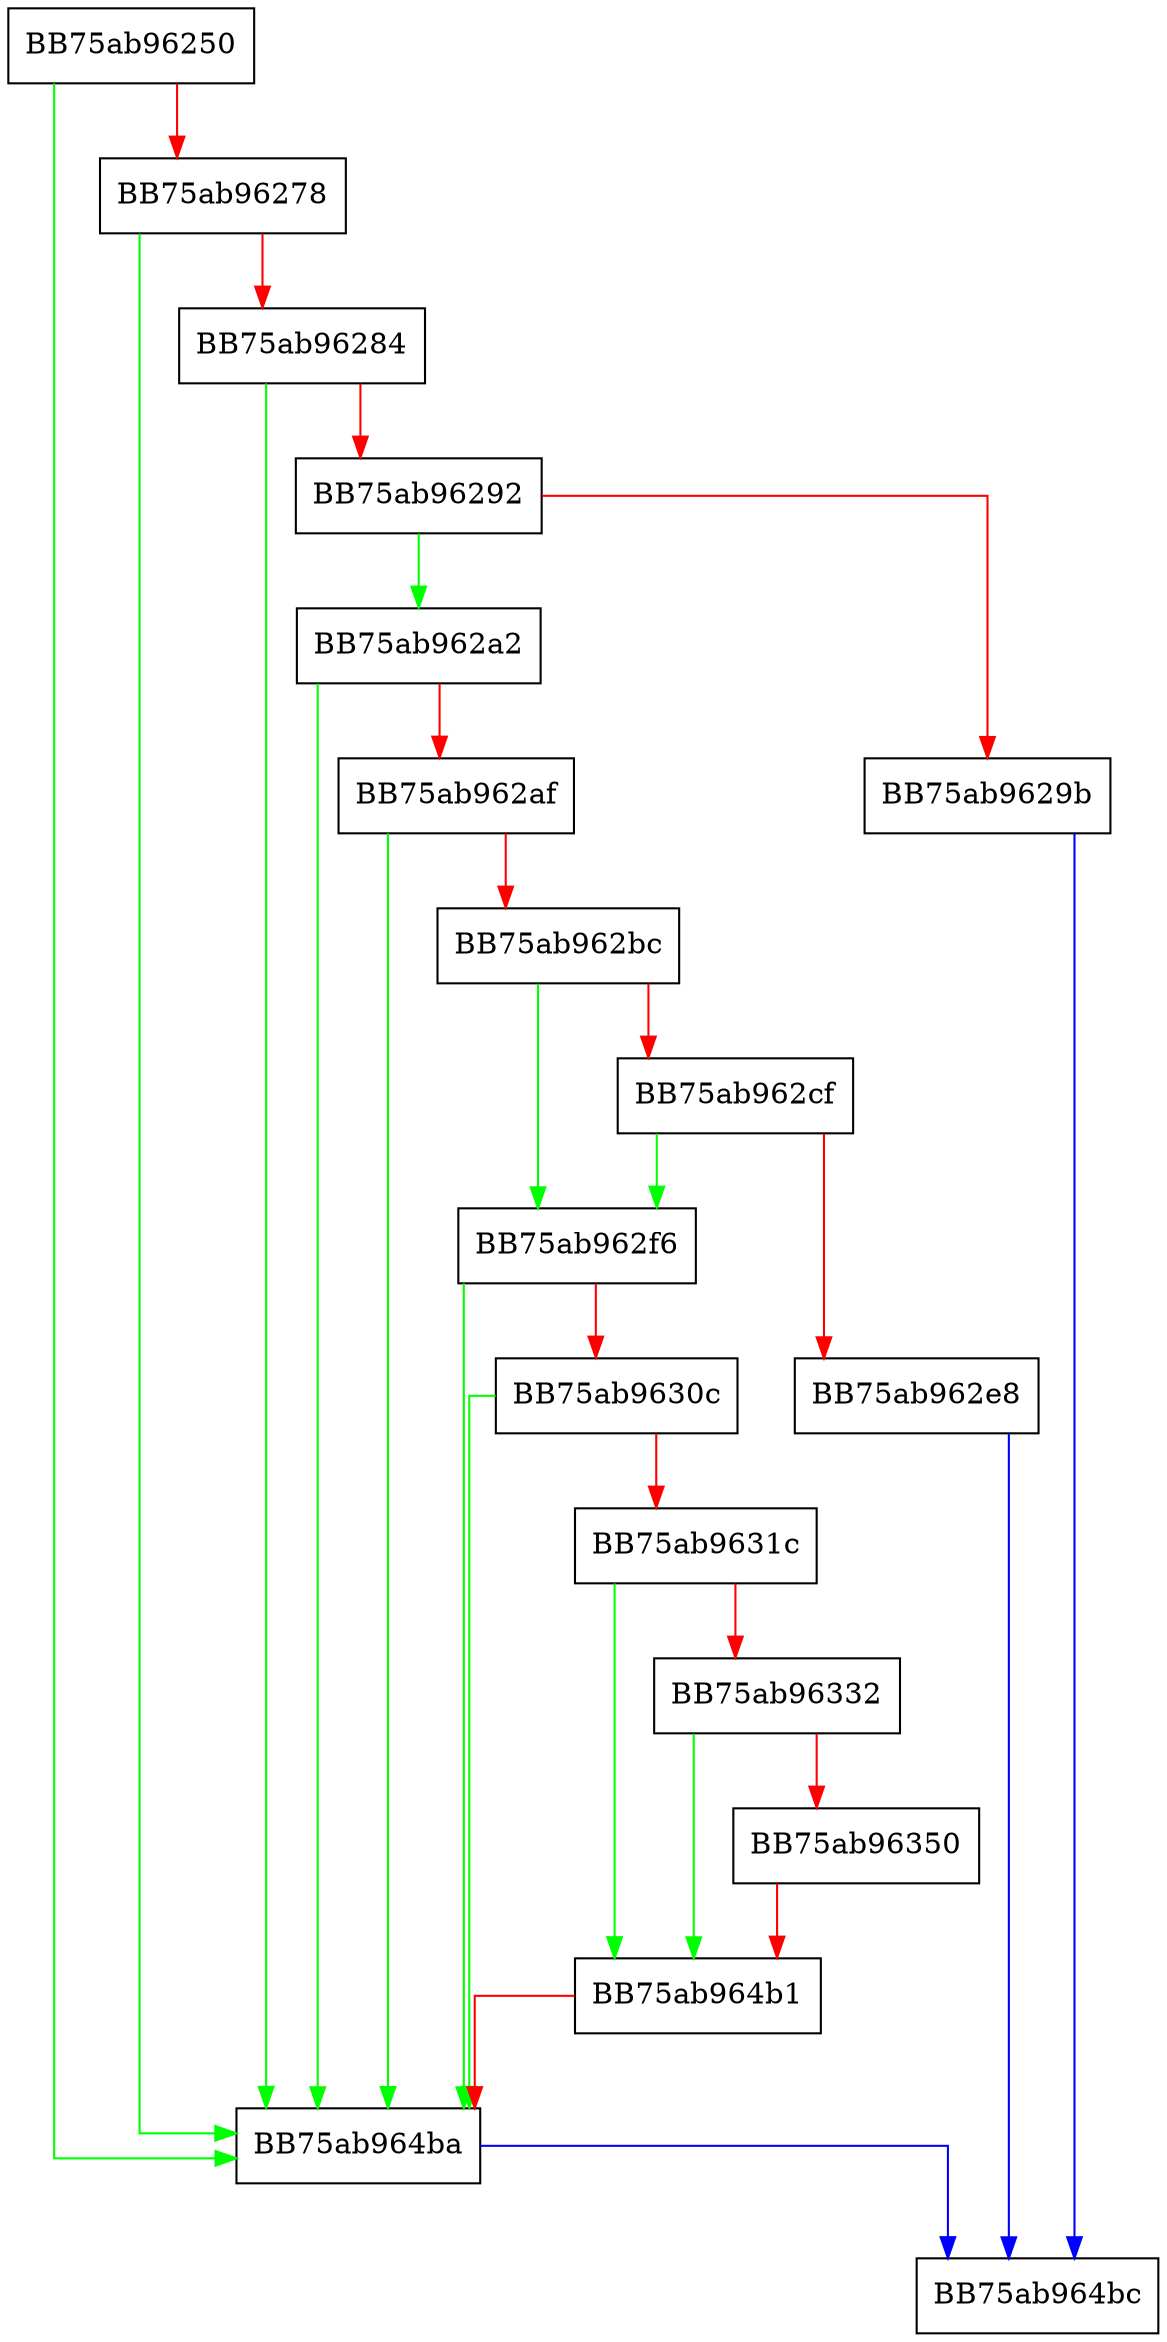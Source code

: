 digraph NeedsSyncDss {
  node [shape="box"];
  graph [splines=ortho];
  BB75ab96250 -> BB75ab964ba [color="green"];
  BB75ab96250 -> BB75ab96278 [color="red"];
  BB75ab96278 -> BB75ab964ba [color="green"];
  BB75ab96278 -> BB75ab96284 [color="red"];
  BB75ab96284 -> BB75ab964ba [color="green"];
  BB75ab96284 -> BB75ab96292 [color="red"];
  BB75ab96292 -> BB75ab962a2 [color="green"];
  BB75ab96292 -> BB75ab9629b [color="red"];
  BB75ab9629b -> BB75ab964bc [color="blue"];
  BB75ab962a2 -> BB75ab964ba [color="green"];
  BB75ab962a2 -> BB75ab962af [color="red"];
  BB75ab962af -> BB75ab964ba [color="green"];
  BB75ab962af -> BB75ab962bc [color="red"];
  BB75ab962bc -> BB75ab962f6 [color="green"];
  BB75ab962bc -> BB75ab962cf [color="red"];
  BB75ab962cf -> BB75ab962f6 [color="green"];
  BB75ab962cf -> BB75ab962e8 [color="red"];
  BB75ab962e8 -> BB75ab964bc [color="blue"];
  BB75ab962f6 -> BB75ab964ba [color="green"];
  BB75ab962f6 -> BB75ab9630c [color="red"];
  BB75ab9630c -> BB75ab964ba [color="green"];
  BB75ab9630c -> BB75ab9631c [color="red"];
  BB75ab9631c -> BB75ab964b1 [color="green"];
  BB75ab9631c -> BB75ab96332 [color="red"];
  BB75ab96332 -> BB75ab964b1 [color="green"];
  BB75ab96332 -> BB75ab96350 [color="red"];
  BB75ab96350 -> BB75ab964b1 [color="red"];
  BB75ab964b1 -> BB75ab964ba [color="red"];
  BB75ab964ba -> BB75ab964bc [color="blue"];
}